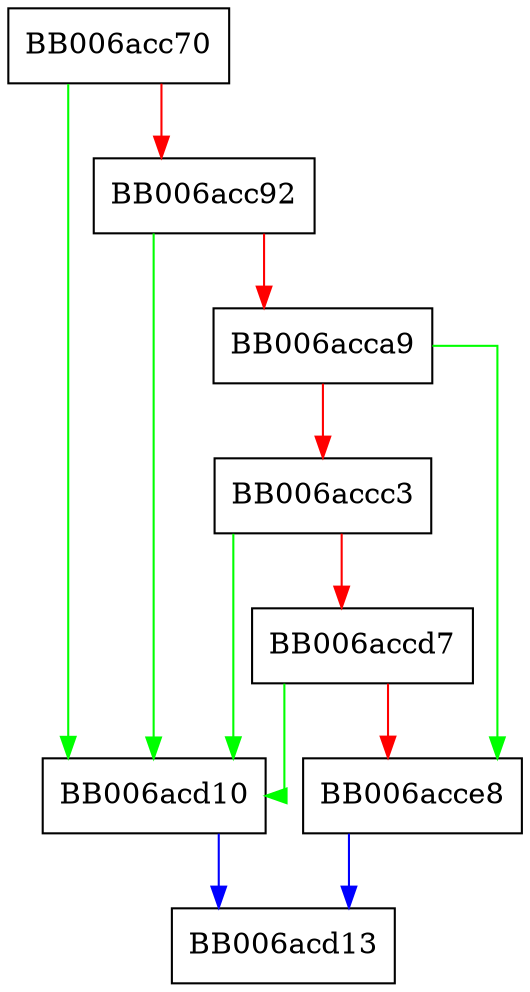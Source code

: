 digraph sm2_d2i_PKCS8 {
  node [shape="box"];
  graph [splines=ortho];
  BB006acc70 -> BB006acd10 [color="green"];
  BB006acc70 -> BB006acc92 [color="red"];
  BB006acc92 -> BB006acd10 [color="green"];
  BB006acc92 -> BB006acca9 [color="red"];
  BB006acca9 -> BB006acce8 [color="green"];
  BB006acca9 -> BB006accc3 [color="red"];
  BB006accc3 -> BB006acd10 [color="green"];
  BB006accc3 -> BB006accd7 [color="red"];
  BB006accd7 -> BB006acd10 [color="green"];
  BB006accd7 -> BB006acce8 [color="red"];
  BB006acce8 -> BB006acd13 [color="blue"];
  BB006acd10 -> BB006acd13 [color="blue"];
}